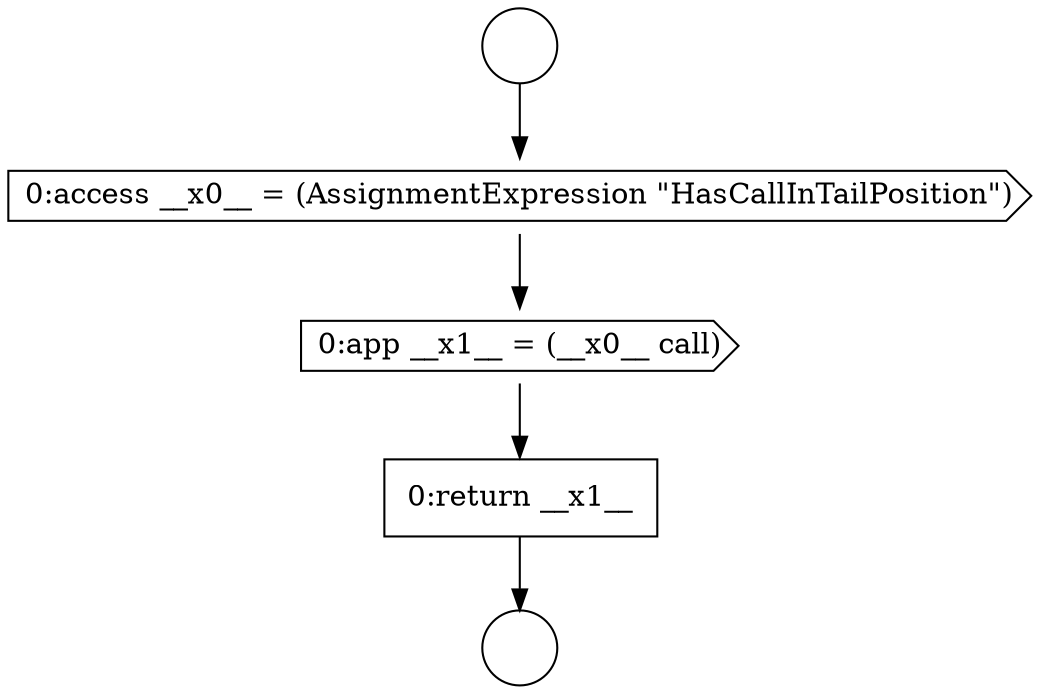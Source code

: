 digraph {
  node9131 [shape=none, margin=0, label=<<font color="black">
    <table border="0" cellborder="1" cellspacing="0" cellpadding="10">
      <tr><td align="left">0:return __x1__</td></tr>
    </table>
  </font>> color="black" fillcolor="white" style=filled]
  node9127 [shape=circle label=" " color="black" fillcolor="white" style=filled]
  node9128 [shape=circle label=" " color="black" fillcolor="white" style=filled]
  node9129 [shape=cds, label=<<font color="black">0:access __x0__ = (AssignmentExpression &quot;HasCallInTailPosition&quot;)</font>> color="black" fillcolor="white" style=filled]
  node9130 [shape=cds, label=<<font color="black">0:app __x1__ = (__x0__ call)</font>> color="black" fillcolor="white" style=filled]
  node9127 -> node9129 [ color="black"]
  node9129 -> node9130 [ color="black"]
  node9130 -> node9131 [ color="black"]
  node9131 -> node9128 [ color="black"]
}
